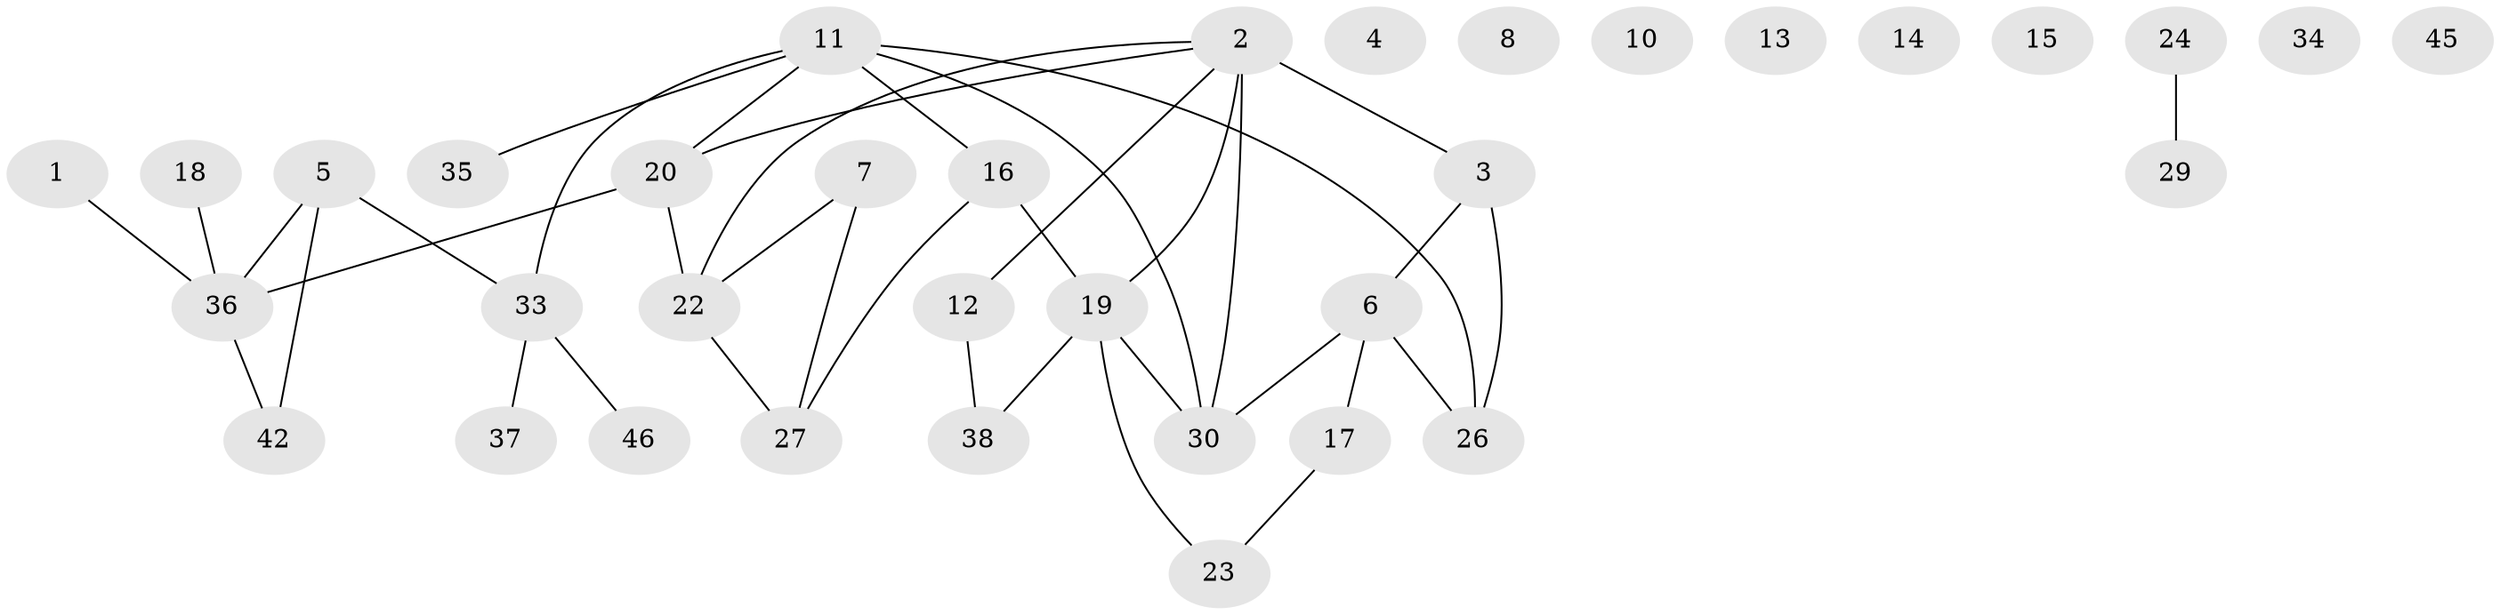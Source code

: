 // Generated by graph-tools (version 1.1) at 2025/23/03/03/25 07:23:24]
// undirected, 35 vertices, 38 edges
graph export_dot {
graph [start="1"]
  node [color=gray90,style=filled];
  1;
  2 [super="+21"];
  3 [super="+39"];
  4;
  5 [super="+47"];
  6 [super="+49"];
  7;
  8 [super="+9"];
  10;
  11 [super="+32"];
  12 [super="+48"];
  13;
  14;
  15 [super="+25"];
  16;
  17;
  18;
  19 [super="+44"];
  20;
  22 [super="+28"];
  23 [super="+51"];
  24 [super="+31"];
  26;
  27 [super="+40"];
  29;
  30;
  33 [super="+41"];
  34;
  35;
  36 [super="+43"];
  37 [super="+50"];
  38;
  42;
  45;
  46;
  1 -- 36;
  2 -- 19;
  2 -- 30;
  2 -- 3;
  2 -- 20;
  2 -- 12;
  2 -- 22;
  3 -- 6;
  3 -- 26;
  5 -- 36;
  5 -- 42;
  5 -- 33;
  6 -- 17;
  6 -- 26;
  6 -- 30;
  7 -- 27;
  7 -- 22;
  11 -- 26;
  11 -- 35;
  11 -- 16;
  11 -- 20;
  11 -- 30;
  11 -- 33;
  12 -- 38;
  16 -- 19;
  16 -- 27;
  17 -- 23;
  18 -- 36;
  19 -- 23;
  19 -- 30;
  19 -- 38;
  20 -- 36;
  20 -- 22;
  22 -- 27;
  24 -- 29;
  33 -- 46;
  33 -- 37;
  36 -- 42;
}
